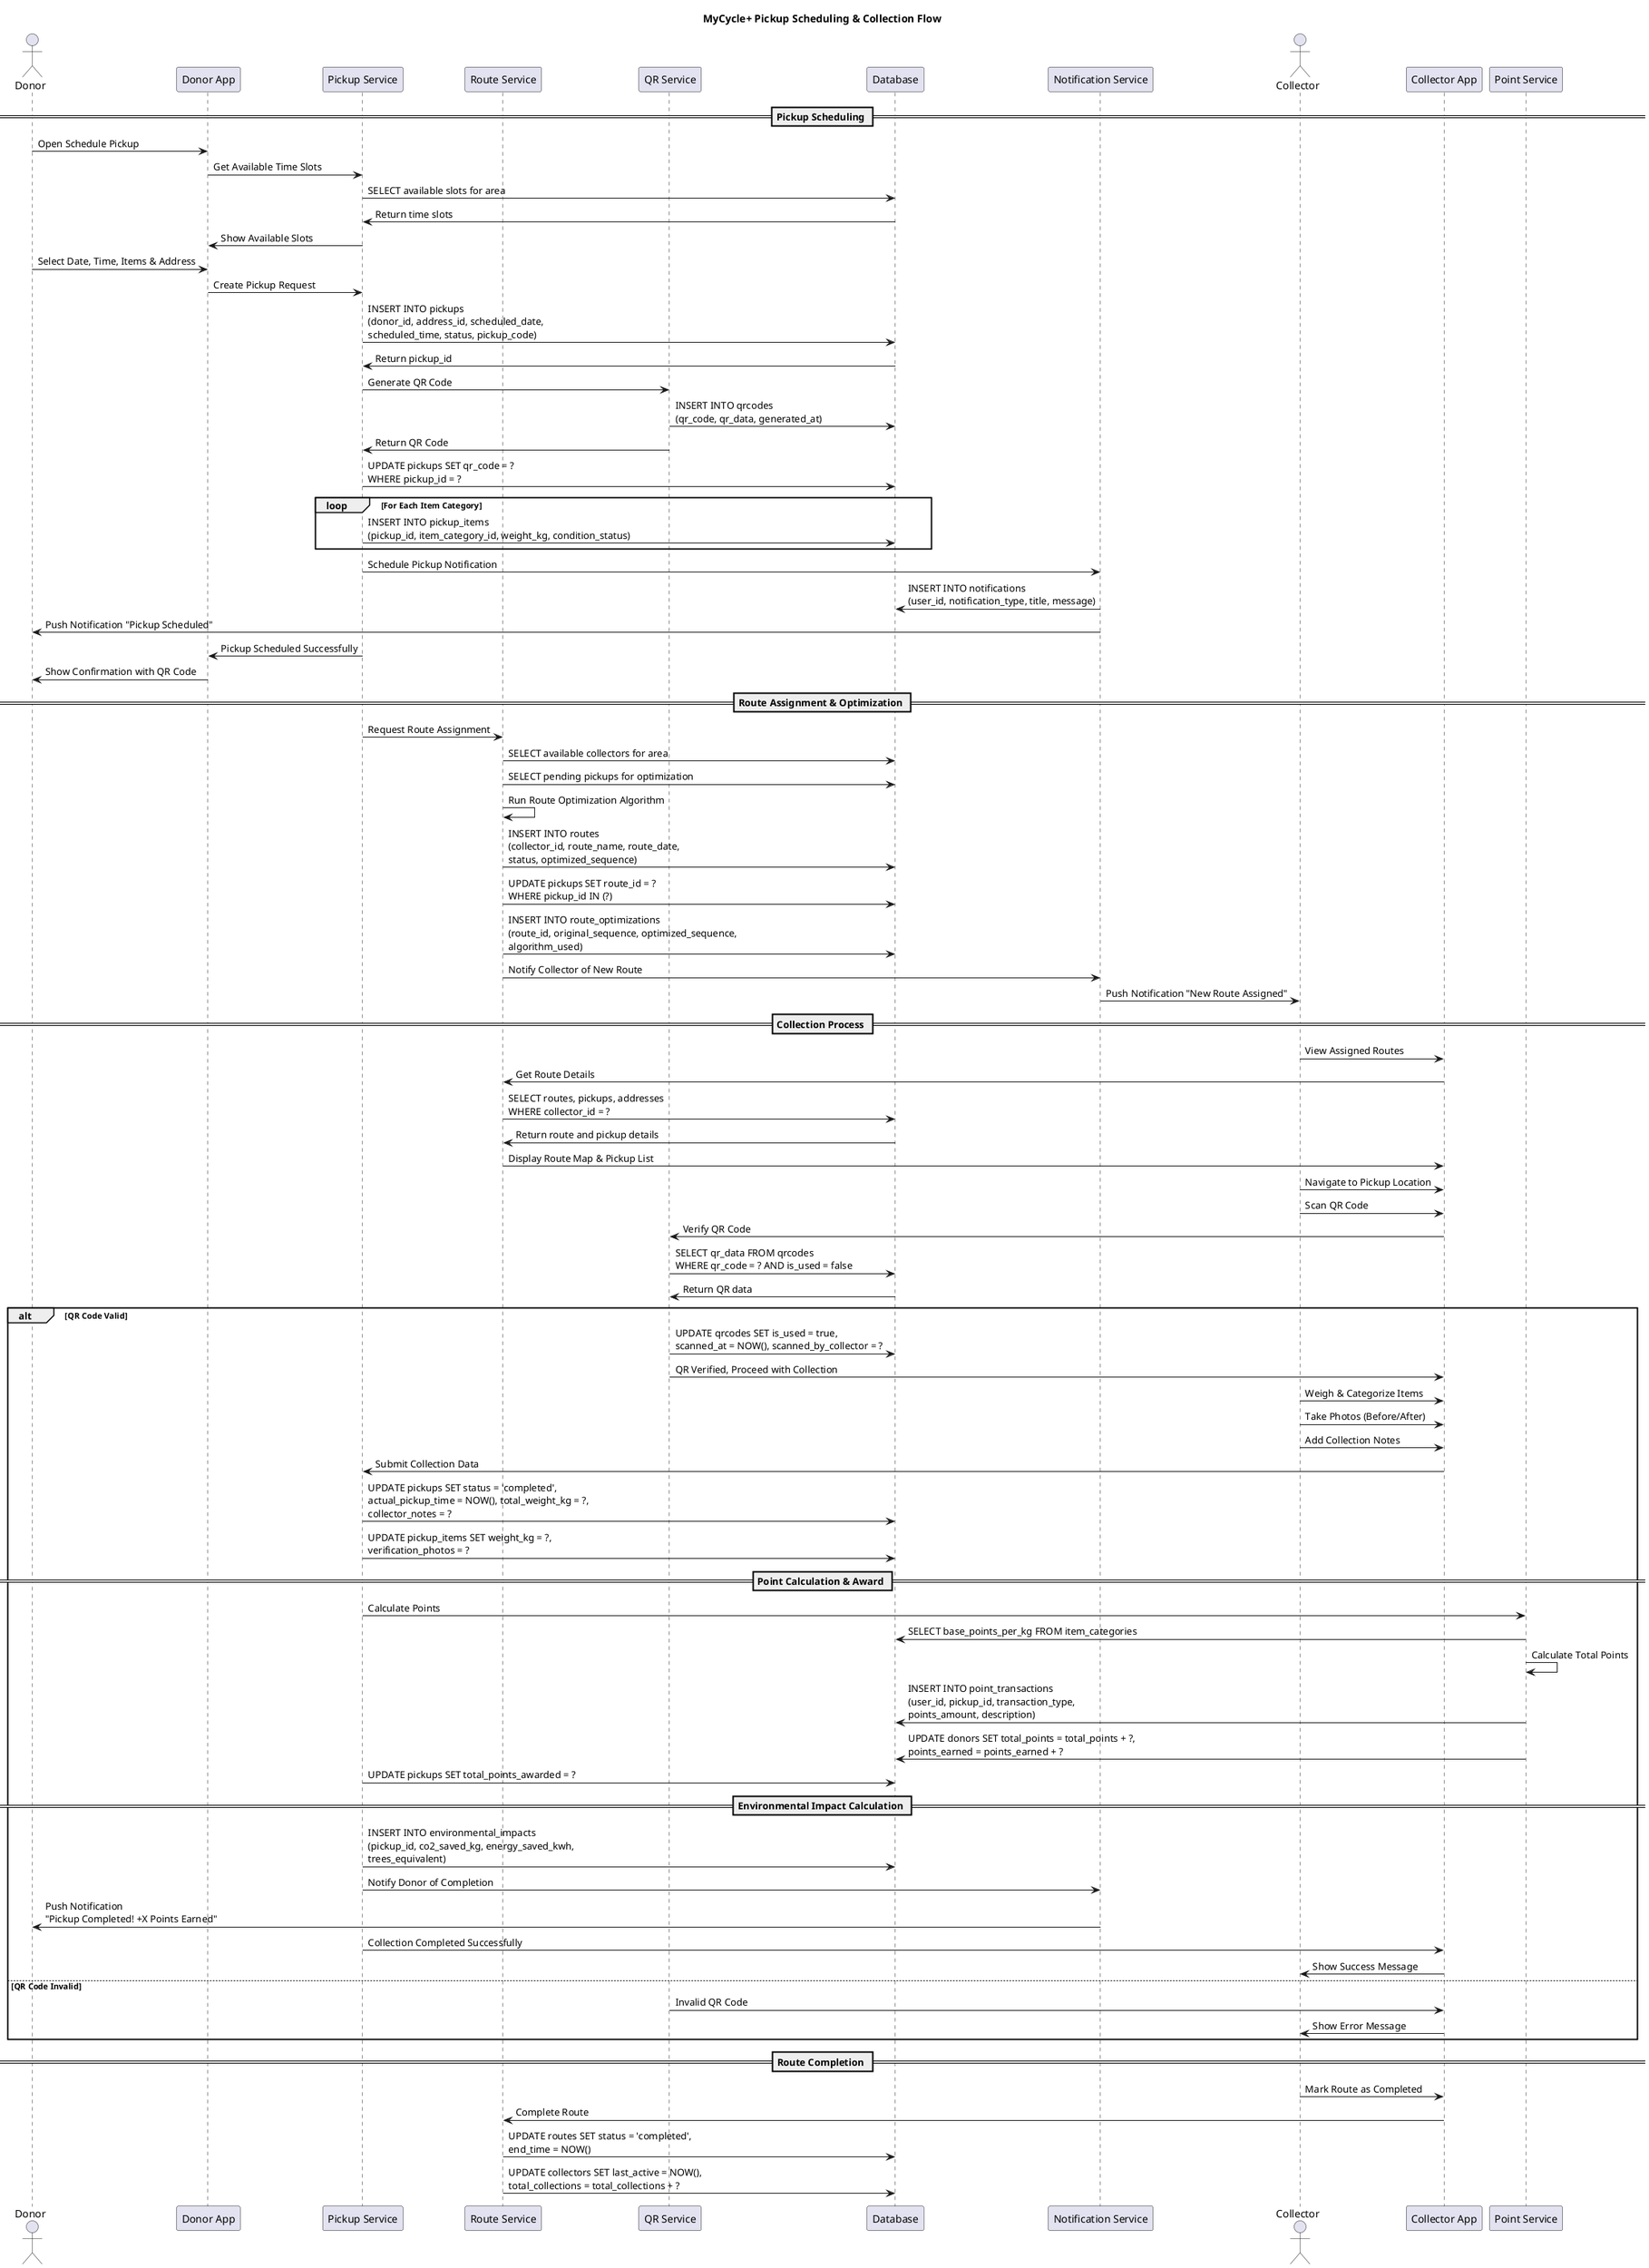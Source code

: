 @startuml 2_Pickup_Scheduling_Collection
title MyCycle+ Pickup Scheduling & Collection Flow

actor "Donor" as Donor
participant "Donor App" as DonorApp
participant "Pickup Service" as PickupSvc
participant "Route Service" as RouteSvc
participant "QR Service" as QRSvc
participant "Database" as DB
participant "Notification Service" as NotifSvc
actor "Collector" as Collector
participant "Collector App" as CollectorApp
participant "Point Service" as PointSvc

== Pickup Scheduling ==
Donor -> DonorApp: Open Schedule Pickup
DonorApp -> PickupSvc: Get Available Time Slots
PickupSvc -> DB: SELECT available slots for area
DB -> PickupSvc: Return time slots
PickupSvc -> DonorApp: Show Available Slots

Donor -> DonorApp: Select Date, Time, Items & Address
DonorApp -> PickupSvc: Create Pickup Request
PickupSvc -> DB: INSERT INTO pickups\n(donor_id, address_id, scheduled_date,\nscheduled_time, status, pickup_code)
DB -> PickupSvc: Return pickup_id

PickupSvc -> QRSvc: Generate QR Code
QRSvc -> DB: INSERT INTO qrcodes\n(qr_code, qr_data, generated_at)
QRSvc -> PickupSvc: Return QR Code

PickupSvc -> DB: UPDATE pickups SET qr_code = ?\nWHERE pickup_id = ?

loop For Each Item Category
    PickupSvc -> DB: INSERT INTO pickup_items\n(pickup_id, item_category_id, weight_kg, condition_status)
end

PickupSvc -> NotifSvc: Schedule Pickup Notification
NotifSvc -> DB: INSERT INTO notifications\n(user_id, notification_type, title, message)
NotifSvc -> Donor: Push Notification "Pickup Scheduled"

PickupSvc -> DonorApp: Pickup Scheduled Successfully
DonorApp -> Donor: Show Confirmation with QR Code

== Route Assignment & Optimization ==
PickupSvc -> RouteSvc: Request Route Assignment
RouteSvc -> DB: SELECT available collectors for area
RouteSvc -> DB: SELECT pending pickups for optimization
RouteSvc -> RouteSvc: Run Route Optimization Algorithm
RouteSvc -> DB: INSERT INTO routes\n(collector_id, route_name, route_date,\nstatus, optimized_sequence)
RouteSvc -> DB: UPDATE pickups SET route_id = ?\nWHERE pickup_id IN (?)

RouteSvc -> DB: INSERT INTO route_optimizations\n(route_id, original_sequence, optimized_sequence,\nalgorithm_used)

RouteSvc -> NotifSvc: Notify Collector of New Route
NotifSvc -> Collector: Push Notification "New Route Assigned"

== Collection Process ==
Collector -> CollectorApp: View Assigned Routes
CollectorApp -> RouteSvc: Get Route Details
RouteSvc -> DB: SELECT routes, pickups, addresses\nWHERE collector_id = ?
DB -> RouteSvc: Return route and pickup details
RouteSvc -> CollectorApp: Display Route Map & Pickup List

Collector -> CollectorApp: Navigate to Pickup Location
Collector -> CollectorApp: Scan QR Code
CollectorApp -> QRSvc: Verify QR Code
QRSvc -> DB: SELECT qr_data FROM qrcodes\nWHERE qr_code = ? AND is_used = false
DB -> QRSvc: Return QR data

alt QR Code Valid
    QRSvc -> DB: UPDATE qrcodes SET is_used = true,\nscanned_at = NOW(), scanned_by_collector = ?
    QRSvc -> CollectorApp: QR Verified, Proceed with Collection
    
    Collector -> CollectorApp: Weigh & Categorize Items
    Collector -> CollectorApp: Take Photos (Before/After)
    Collector -> CollectorApp: Add Collection Notes
    
    CollectorApp -> PickupSvc: Submit Collection Data
    PickupSvc -> DB: UPDATE pickups SET status = 'completed',\nactual_pickup_time = NOW(), total_weight_kg = ?,\ncollector_notes = ?
    PickupSvc -> DB: UPDATE pickup_items SET weight_kg = ?,\nverification_photos = ?
    
    == Point Calculation & Award ==
    PickupSvc -> PointSvc: Calculate Points
    PointSvc -> DB: SELECT base_points_per_kg FROM item_categories
    PointSvc -> PointSvc: Calculate Total Points
    PointSvc -> DB: INSERT INTO point_transactions\n(user_id, pickup_id, transaction_type,\npoints_amount, description)
    PointSvc -> DB: UPDATE donors SET total_points = total_points + ?,\npoints_earned = points_earned + ?
    
    PickupSvc -> DB: UPDATE pickups SET total_points_awarded = ?
    
    == Environmental Impact Calculation ==
    PickupSvc -> DB: INSERT INTO environmental_impacts\n(pickup_id, co2_saved_kg, energy_saved_kwh,\ntrees_equivalent)
    
    PickupSvc -> NotifSvc: Notify Donor of Completion
    NotifSvc -> Donor: Push Notification\n"Pickup Completed! +X Points Earned"
    
    PickupSvc -> CollectorApp: Collection Completed Successfully
    CollectorApp -> Collector: Show Success Message
    
else QR Code Invalid
    QRSvc -> CollectorApp: Invalid QR Code
    CollectorApp -> Collector: Show Error Message
end

== Route Completion ==
Collector -> CollectorApp: Mark Route as Completed
CollectorApp -> RouteSvc: Complete Route
RouteSvc -> DB: UPDATE routes SET status = 'completed',\nend_time = NOW()
RouteSvc -> DB: UPDATE collectors SET last_active = NOW(),\ntotal_collections = total_collections + ?

@enduml 